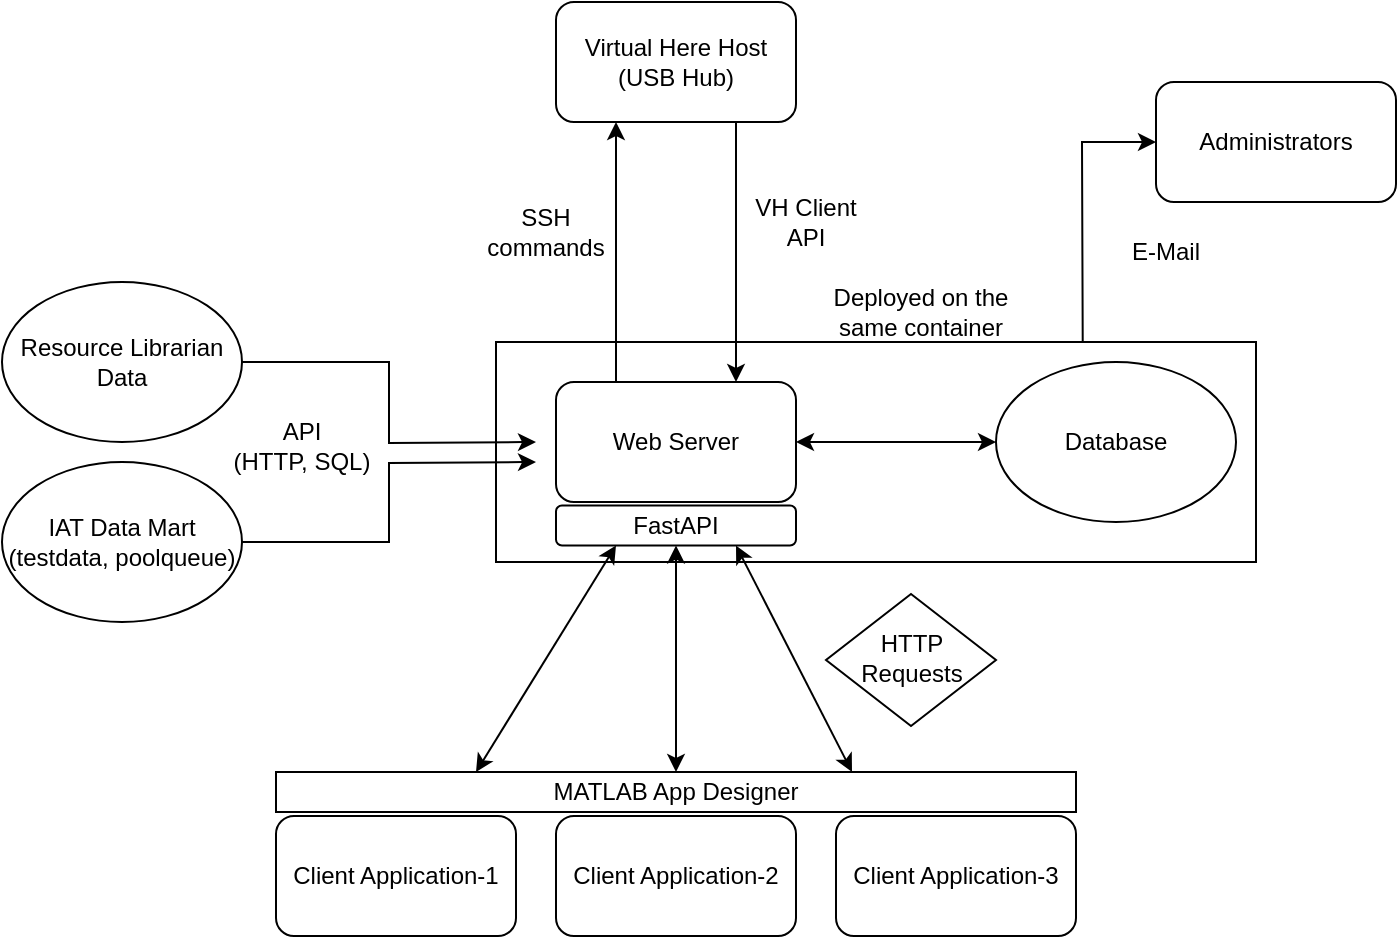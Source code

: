 <mxfile version="21.6.2" type="github">
  <diagram id="C5RBs43oDa-KdzZeNtuy" name="Page-1">
    <mxGraphModel dx="985" dy="1804" grid="1" gridSize="10" guides="1" tooltips="1" connect="1" arrows="1" fold="1" page="1" pageScale="1" pageWidth="827" pageHeight="1169" math="0" shadow="0">
      <root>
        <mxCell id="WIyWlLk6GJQsqaUBKTNV-0" />
        <mxCell id="WIyWlLk6GJQsqaUBKTNV-1" parent="WIyWlLk6GJQsqaUBKTNV-0" />
        <mxCell id="Jobm1qy9OJEcAcUemoMd-0" value="Web Server" style="rounded=1;whiteSpace=wrap;html=1;" parent="WIyWlLk6GJQsqaUBKTNV-1" vertex="1">
          <mxGeometry x="310" y="160" width="120" height="60" as="geometry" />
        </mxCell>
        <mxCell id="Jobm1qy9OJEcAcUemoMd-1" value="Virtual Here Host (USB Hub)" style="rounded=1;whiteSpace=wrap;html=1;" parent="WIyWlLk6GJQsqaUBKTNV-1" vertex="1">
          <mxGeometry x="310" y="-30" width="120" height="60" as="geometry" />
        </mxCell>
        <mxCell id="Jobm1qy9OJEcAcUemoMd-2" value="Client Application-1" style="rounded=1;whiteSpace=wrap;html=1;" parent="WIyWlLk6GJQsqaUBKTNV-1" vertex="1">
          <mxGeometry x="170" y="377" width="120" height="60" as="geometry" />
        </mxCell>
        <mxCell id="Jobm1qy9OJEcAcUemoMd-3" value="Client Application-2" style="rounded=1;whiteSpace=wrap;html=1;" parent="WIyWlLk6GJQsqaUBKTNV-1" vertex="1">
          <mxGeometry x="310" y="377" width="120" height="60" as="geometry" />
        </mxCell>
        <mxCell id="Jobm1qy9OJEcAcUemoMd-4" value="Client Application-3" style="rounded=1;whiteSpace=wrap;html=1;" parent="WIyWlLk6GJQsqaUBKTNV-1" vertex="1">
          <mxGeometry x="450" y="377" width="120" height="60" as="geometry" />
        </mxCell>
        <mxCell id="Jobm1qy9OJEcAcUemoMd-6" value="" style="endArrow=classic;startArrow=classic;html=1;rounded=0;exitX=0.25;exitY=0;exitDx=0;exitDy=0;strokeWidth=1;entryX=0.25;entryY=1;entryDx=0;entryDy=0;" parent="WIyWlLk6GJQsqaUBKTNV-1" source="Jobm1qy9OJEcAcUemoMd-30" target="Jobm1qy9OJEcAcUemoMd-22" edge="1">
          <mxGeometry width="100" height="100" relative="1" as="geometry">
            <mxPoint x="380" y="170" as="sourcePoint" />
            <mxPoint x="340" y="230" as="targetPoint" />
          </mxGeometry>
        </mxCell>
        <mxCell id="Jobm1qy9OJEcAcUemoMd-7" value="" style="endArrow=classic;startArrow=classic;html=1;rounded=0;exitX=0.72;exitY=0;exitDx=0;exitDy=0;strokeWidth=1;entryX=0.75;entryY=1;entryDx=0;entryDy=0;exitPerimeter=0;" parent="WIyWlLk6GJQsqaUBKTNV-1" source="Jobm1qy9OJEcAcUemoMd-30" target="Jobm1qy9OJEcAcUemoMd-22" edge="1">
          <mxGeometry width="100" height="100" relative="1" as="geometry">
            <mxPoint x="240" y="290" as="sourcePoint" />
            <mxPoint x="410" y="250" as="targetPoint" />
          </mxGeometry>
        </mxCell>
        <mxCell id="Jobm1qy9OJEcAcUemoMd-8" value="" style="endArrow=classic;startArrow=classic;html=1;rounded=0;entryX=0.5;entryY=0;entryDx=0;entryDy=0;exitX=0.5;exitY=1;exitDx=0;exitDy=0;strokeWidth=1;" parent="WIyWlLk6GJQsqaUBKTNV-1" source="Jobm1qy9OJEcAcUemoMd-22" target="Jobm1qy9OJEcAcUemoMd-30" edge="1">
          <mxGeometry width="100" height="100" relative="1" as="geometry">
            <mxPoint x="380" y="170" as="sourcePoint" />
            <mxPoint x="380" y="110" as="targetPoint" />
          </mxGeometry>
        </mxCell>
        <mxCell id="Jobm1qy9OJEcAcUemoMd-10" value="Database" style="ellipse;whiteSpace=wrap;html=1;" parent="WIyWlLk6GJQsqaUBKTNV-1" vertex="1">
          <mxGeometry x="530" y="150" width="120" height="80" as="geometry" />
        </mxCell>
        <mxCell id="Jobm1qy9OJEcAcUemoMd-11" value="" style="endArrow=classic;startArrow=classic;html=1;rounded=0;entryX=0;entryY=0.5;entryDx=0;entryDy=0;exitX=1;exitY=0.5;exitDx=0;exitDy=0;" parent="WIyWlLk6GJQsqaUBKTNV-1" source="Jobm1qy9OJEcAcUemoMd-0" target="Jobm1qy9OJEcAcUemoMd-10" edge="1">
          <mxGeometry width="100" height="100" relative="1" as="geometry">
            <mxPoint x="430" y="200" as="sourcePoint" />
            <mxPoint x="530" y="100" as="targetPoint" />
          </mxGeometry>
        </mxCell>
        <mxCell id="Jobm1qy9OJEcAcUemoMd-18" style="edgeStyle=orthogonalEdgeStyle;rounded=0;orthogonalLoop=1;jettySize=auto;html=1;exitX=1;exitY=0.5;exitDx=0;exitDy=0;" parent="WIyWlLk6GJQsqaUBKTNV-1" source="Jobm1qy9OJEcAcUemoMd-15" edge="1">
          <mxGeometry relative="1" as="geometry">
            <mxPoint x="300" y="190" as="targetPoint" />
          </mxGeometry>
        </mxCell>
        <mxCell id="Jobm1qy9OJEcAcUemoMd-15" value="Resource Librarian Data" style="ellipse;whiteSpace=wrap;html=1;" parent="WIyWlLk6GJQsqaUBKTNV-1" vertex="1">
          <mxGeometry x="33" y="110" width="120" height="80" as="geometry" />
        </mxCell>
        <mxCell id="Jobm1qy9OJEcAcUemoMd-19" style="edgeStyle=orthogonalEdgeStyle;rounded=0;orthogonalLoop=1;jettySize=auto;html=1;exitX=1;exitY=0.5;exitDx=0;exitDy=0;" parent="WIyWlLk6GJQsqaUBKTNV-1" source="Jobm1qy9OJEcAcUemoMd-16" edge="1">
          <mxGeometry relative="1" as="geometry">
            <mxPoint x="300" y="200" as="targetPoint" />
          </mxGeometry>
        </mxCell>
        <mxCell id="Jobm1qy9OJEcAcUemoMd-16" value="IAT Data Mart&lt;br&gt;(testdata, poolqueue)" style="ellipse;whiteSpace=wrap;html=1;" parent="WIyWlLk6GJQsqaUBKTNV-1" vertex="1">
          <mxGeometry x="33" y="200" width="120" height="80" as="geometry" />
        </mxCell>
        <mxCell id="Jobm1qy9OJEcAcUemoMd-20" value="&lt;div&gt;API&lt;/div&gt;&lt;div&gt;(HTTP, SQL)&lt;br&gt;&lt;/div&gt;" style="text;html=1;strokeColor=none;fillColor=none;align=center;verticalAlign=middle;whiteSpace=wrap;rounded=0;" parent="WIyWlLk6GJQsqaUBKTNV-1" vertex="1">
          <mxGeometry x="143" y="177" width="80" height="30" as="geometry" />
        </mxCell>
        <mxCell id="Jobm1qy9OJEcAcUemoMd-22" value="FastAPI" style="rounded=1;whiteSpace=wrap;html=1;" parent="WIyWlLk6GJQsqaUBKTNV-1" vertex="1">
          <mxGeometry x="310" y="221.75" width="120" height="20" as="geometry" />
        </mxCell>
        <mxCell id="Jobm1qy9OJEcAcUemoMd-24" value="" style="endArrow=classic;html=1;rounded=0;exitX=0.75;exitY=1;exitDx=0;exitDy=0;" parent="WIyWlLk6GJQsqaUBKTNV-1" source="Jobm1qy9OJEcAcUemoMd-1" edge="1">
          <mxGeometry width="50" height="50" relative="1" as="geometry">
            <mxPoint x="350" y="220" as="sourcePoint" />
            <mxPoint x="400" y="160" as="targetPoint" />
          </mxGeometry>
        </mxCell>
        <mxCell id="Jobm1qy9OJEcAcUemoMd-25" value="" style="endArrow=classic;html=1;rounded=0;entryX=0.25;entryY=1;entryDx=0;entryDy=0;exitX=0.25;exitY=0;exitDx=0;exitDy=0;" parent="WIyWlLk6GJQsqaUBKTNV-1" source="Jobm1qy9OJEcAcUemoMd-0" target="Jobm1qy9OJEcAcUemoMd-1" edge="1">
          <mxGeometry width="50" height="50" relative="1" as="geometry">
            <mxPoint x="419.398" y="130" as="sourcePoint" />
            <mxPoint x="340" y="160" as="targetPoint" />
          </mxGeometry>
        </mxCell>
        <mxCell id="Jobm1qy9OJEcAcUemoMd-26" value="VH Client API" style="text;html=1;strokeColor=none;fillColor=none;align=center;verticalAlign=middle;whiteSpace=wrap;rounded=0;" parent="WIyWlLk6GJQsqaUBKTNV-1" vertex="1">
          <mxGeometry x="400" y="65" width="70" height="30" as="geometry" />
        </mxCell>
        <mxCell id="Jobm1qy9OJEcAcUemoMd-30" value="MATLAB App Designer" style="rounded=0;whiteSpace=wrap;html=1;" parent="WIyWlLk6GJQsqaUBKTNV-1" vertex="1">
          <mxGeometry x="170" y="355" width="400" height="20" as="geometry" />
        </mxCell>
        <mxCell id="CO-es9w0p4yVsREzBK4z-0" value="" style="rounded=0;whiteSpace=wrap;html=1;fillColor=none;" vertex="1" parent="WIyWlLk6GJQsqaUBKTNV-1">
          <mxGeometry x="280" y="140" width="380" height="110" as="geometry" />
        </mxCell>
        <mxCell id="CO-es9w0p4yVsREzBK4z-1" value="Deployed on the same container" style="text;html=1;strokeColor=none;fillColor=none;align=center;verticalAlign=middle;whiteSpace=wrap;rounded=0;" vertex="1" parent="WIyWlLk6GJQsqaUBKTNV-1">
          <mxGeometry x="445" y="110" width="95" height="30" as="geometry" />
        </mxCell>
        <mxCell id="CO-es9w0p4yVsREzBK4z-2" value="" style="endArrow=classic;html=1;rounded=0;exitX=0.772;exitY=0;exitDx=0;exitDy=0;entryX=0;entryY=0.5;entryDx=0;entryDy=0;exitPerimeter=0;" edge="1" parent="WIyWlLk6GJQsqaUBKTNV-1" source="CO-es9w0p4yVsREzBK4z-0" target="CO-es9w0p4yVsREzBK4z-3">
          <mxGeometry width="50" height="50" relative="1" as="geometry">
            <mxPoint x="360" y="270" as="sourcePoint" />
            <mxPoint x="480" y="60" as="targetPoint" />
            <Array as="points">
              <mxPoint x="573" y="40" />
            </Array>
          </mxGeometry>
        </mxCell>
        <mxCell id="CO-es9w0p4yVsREzBK4z-3" value="Administrators" style="rounded=1;whiteSpace=wrap;html=1;" vertex="1" parent="WIyWlLk6GJQsqaUBKTNV-1">
          <mxGeometry x="610" y="10" width="120" height="60" as="geometry" />
        </mxCell>
        <mxCell id="CO-es9w0p4yVsREzBK4z-4" value="SSH commands" style="text;html=1;strokeColor=none;fillColor=none;align=center;verticalAlign=middle;whiteSpace=wrap;rounded=0;" vertex="1" parent="WIyWlLk6GJQsqaUBKTNV-1">
          <mxGeometry x="270" y="70" width="70" height="30" as="geometry" />
        </mxCell>
        <mxCell id="CO-es9w0p4yVsREzBK4z-5" value="E-Mail" style="text;html=1;strokeColor=none;fillColor=none;align=center;verticalAlign=middle;whiteSpace=wrap;rounded=0;" vertex="1" parent="WIyWlLk6GJQsqaUBKTNV-1">
          <mxGeometry x="580" y="80" width="70" height="30" as="geometry" />
        </mxCell>
        <mxCell id="CO-es9w0p4yVsREzBK4z-7" value="HTTP Requests" style="text;html=1;strokeColor=none;fillColor=none;align=center;verticalAlign=middle;whiteSpace=wrap;rounded=0;" vertex="1" parent="WIyWlLk6GJQsqaUBKTNV-1">
          <mxGeometry x="457.5" y="283" width="60" height="30" as="geometry" />
        </mxCell>
        <mxCell id="CO-es9w0p4yVsREzBK4z-8" value="" style="rhombus;whiteSpace=wrap;html=1;fillColor=none;" vertex="1" parent="WIyWlLk6GJQsqaUBKTNV-1">
          <mxGeometry x="445" y="266" width="85" height="66" as="geometry" />
        </mxCell>
      </root>
    </mxGraphModel>
  </diagram>
</mxfile>
